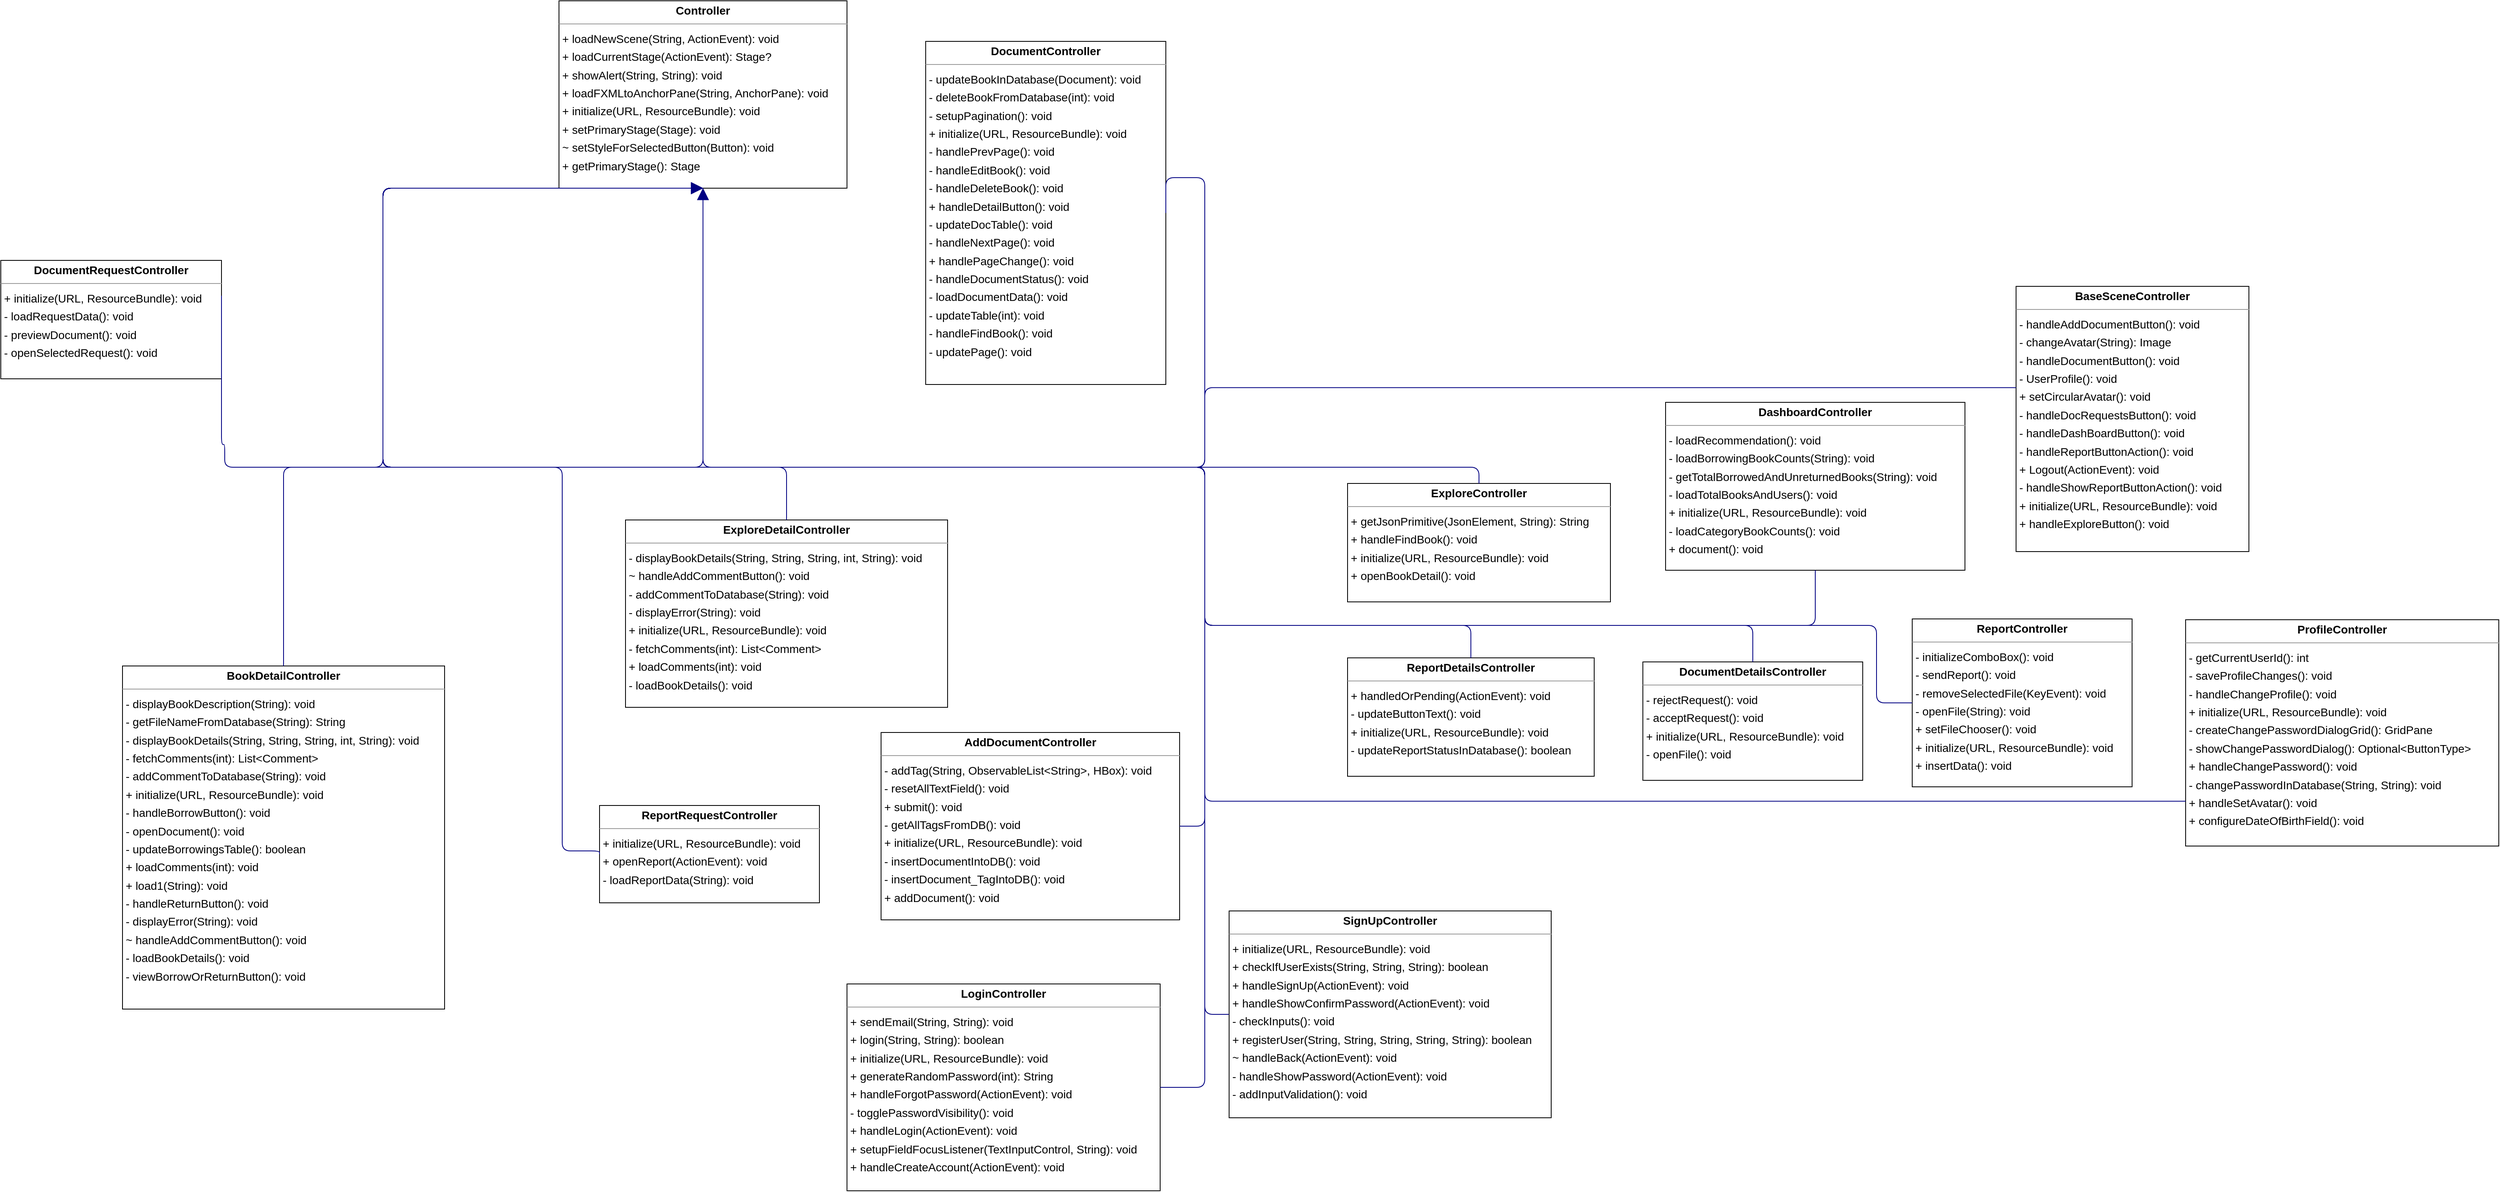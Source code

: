 <mxfile version="25.0.1">
  <diagram name="Trang-1" id="4pq7uXLQaYeb_D_mPRUE">
    <mxGraphModel dx="2415" dy="2085" grid="1" gridSize="10" guides="1" tooltips="1" connect="1" arrows="1" fold="1" page="1" pageScale="1" pageWidth="827" pageHeight="1169" math="0" shadow="0">
      <root>
        <mxCell id="0" />
        <mxCell id="1" parent="0" />
        <mxCell id="P31gPx8tbJ69Tu1oSB_v-1" value="&lt;p style=&quot;margin:0px;margin-top:4px;text-align:center;&quot;&gt;&lt;b&gt;AddDocumentController&lt;/b&gt;&lt;/p&gt;&lt;hr size=&quot;1&quot;/&gt;&lt;p style=&quot;margin:0 0 0 4px;line-height:1.6;&quot;&gt;- addTag(String, ObservableList&amp;lt;String&amp;gt;, HBox): void&lt;br/&gt;- resetAllTextField(): void&lt;br/&gt;+ submit(): void&lt;br/&gt;- getAllTagsFromDB(): void&lt;br/&gt;+ initialize(URL, ResourceBundle): void&lt;br/&gt;- insertDocumentIntoDB(): void&lt;br/&gt;- insertDocument_TagIntoDB(): void&lt;br/&gt;+ addDocument(): void&lt;/p&gt;" style="verticalAlign=top;align=left;overflow=fill;fontSize=14;fontFamily=Helvetica;html=1;rounded=0;shadow=0;comic=0;labelBackgroundColor=none;strokeWidth=1;" vertex="1" parent="1">
          <mxGeometry x="1015" y="882" width="368" height="231" as="geometry" />
        </mxCell>
        <mxCell id="P31gPx8tbJ69Tu1oSB_v-2" value="&lt;p style=&quot;margin:0px;margin-top:4px;text-align:center;&quot;&gt;&lt;b&gt;BaseSceneController&lt;/b&gt;&lt;/p&gt;&lt;hr size=&quot;1&quot;/&gt;&lt;p style=&quot;margin:0 0 0 4px;line-height:1.6;&quot;&gt;- handleAddDocumentButton(): void&lt;br/&gt;- changeAvatar(String): Image&lt;br/&gt;- handleDocumentButton(): void&lt;br/&gt;- UserProfile(): void&lt;br/&gt;+ setCircularAvatar(): void&lt;br/&gt;- handleDocRequestsButton(): void&lt;br/&gt;- handleDashBoardButton(): void&lt;br/&gt;- handleReportButtonAction(): void&lt;br/&gt;+ Logout(ActionEvent): void&lt;br/&gt;- handleShowReportButtonAction(): void&lt;br/&gt;+ initialize(URL, ResourceBundle): void&lt;br/&gt;+ handleExploreButton(): void&lt;/p&gt;" style="verticalAlign=top;align=left;overflow=fill;fontSize=14;fontFamily=Helvetica;html=1;rounded=0;shadow=0;comic=0;labelBackgroundColor=none;strokeWidth=1;" vertex="1" parent="1">
          <mxGeometry x="2414" y="332" width="287" height="327" as="geometry" />
        </mxCell>
        <mxCell id="P31gPx8tbJ69Tu1oSB_v-3" value="&lt;p style=&quot;margin:0px;margin-top:4px;text-align:center;&quot;&gt;&lt;b&gt;BookDetailController&lt;/b&gt;&lt;/p&gt;&lt;hr size=&quot;1&quot;/&gt;&lt;p style=&quot;margin:0 0 0 4px;line-height:1.6;&quot;&gt;- displayBookDescription(String): void&lt;br/&gt;- getFileNameFromDatabase(String): String&lt;br/&gt;- displayBookDetails(String, String, String, int, String): void&lt;br/&gt;- fetchComments(int): List&amp;lt;Comment&amp;gt;&lt;br/&gt;- addCommentToDatabase(String): void&lt;br/&gt;+ initialize(URL, ResourceBundle): void&lt;br/&gt;- handleBorrowButton(): void&lt;br/&gt;- openDocument(): void&lt;br/&gt;- updateBorrowingsTable(): boolean&lt;br/&gt;+ loadComments(int): void&lt;br/&gt;+ load1(String): void&lt;br/&gt;- handleReturnButton(): void&lt;br/&gt;- displayError(String): void&lt;br/&gt;~ handleAddCommentButton(): void&lt;br/&gt;- loadBookDetails(): void&lt;br/&gt;- viewBorrowOrReturnButton(): void&lt;/p&gt;" style="verticalAlign=top;align=left;overflow=fill;fontSize=14;fontFamily=Helvetica;html=1;rounded=0;shadow=0;comic=0;labelBackgroundColor=none;strokeWidth=1;" vertex="1" parent="1">
          <mxGeometry x="80" y="800" width="397" height="423" as="geometry" />
        </mxCell>
        <mxCell id="P31gPx8tbJ69Tu1oSB_v-4" value="&lt;p style=&quot;margin:0px;margin-top:4px;text-align:center;&quot;&gt;&lt;b&gt;Controller&lt;/b&gt;&lt;/p&gt;&lt;hr size=&quot;1&quot;/&gt;&lt;p style=&quot;margin:0 0 0 4px;line-height:1.6;&quot;&gt;+ loadNewScene(String, ActionEvent): void&lt;br/&gt;+ loadCurrentStage(ActionEvent): Stage?&lt;br/&gt;+ showAlert(String, String): void&lt;br/&gt;+ loadFXMLtoAnchorPane(String, AnchorPane): void&lt;br/&gt;+ initialize(URL, ResourceBundle): void&lt;br/&gt;+ setPrimaryStage(Stage): void&lt;br/&gt;~ setStyleForSelectedButton(Button): void&lt;br/&gt;+ getPrimaryStage(): Stage&lt;/p&gt;" style="verticalAlign=top;align=left;overflow=fill;fontSize=14;fontFamily=Helvetica;html=1;rounded=0;shadow=0;comic=0;labelBackgroundColor=none;strokeWidth=1;" vertex="1" parent="1">
          <mxGeometry x="618" y="-20" width="355" height="231" as="geometry" />
        </mxCell>
        <mxCell id="P31gPx8tbJ69Tu1oSB_v-5" value="&lt;p style=&quot;margin:0px;margin-top:4px;text-align:center;&quot;&gt;&lt;b&gt;DashboardController&lt;/b&gt;&lt;/p&gt;&lt;hr size=&quot;1&quot;/&gt;&lt;p style=&quot;margin:0 0 0 4px;line-height:1.6;&quot;&gt;- loadRecommendation(): void&lt;br/&gt;- loadBorrowingBookCounts(String): void&lt;br/&gt;- getTotalBorrowedAndUnreturnedBooks(String): void&lt;br/&gt;- loadTotalBooksAndUsers(): void&lt;br/&gt;+ initialize(URL, ResourceBundle): void&lt;br/&gt;- loadCategoryBookCounts(): void&lt;br/&gt;+ document(): void&lt;/p&gt;" style="verticalAlign=top;align=left;overflow=fill;fontSize=14;fontFamily=Helvetica;html=1;rounded=0;shadow=0;comic=0;labelBackgroundColor=none;strokeWidth=1;" vertex="1" parent="1">
          <mxGeometry x="1982" y="475" width="369" height="207" as="geometry" />
        </mxCell>
        <mxCell id="P31gPx8tbJ69Tu1oSB_v-6" value="&lt;p style=&quot;margin:0px;margin-top:4px;text-align:center;&quot;&gt;&lt;b&gt;DocumentController&lt;/b&gt;&lt;/p&gt;&lt;hr size=&quot;1&quot;/&gt;&lt;p style=&quot;margin:0 0 0 4px;line-height:1.6;&quot;&gt;- updateBookInDatabase(Document): void&lt;br/&gt;- deleteBookFromDatabase(int): void&lt;br/&gt;- setupPagination(): void&lt;br/&gt;+ initialize(URL, ResourceBundle): void&lt;br/&gt;- handlePrevPage(): void&lt;br/&gt;- handleEditBook(): void&lt;br/&gt;- handleDeleteBook(): void&lt;br/&gt;+ handleDetailButton(): void&lt;br/&gt;- updateDocTable(): void&lt;br/&gt;- handleNextPage(): void&lt;br/&gt;+ handlePageChange(): void&lt;br/&gt;- handleDocumentStatus(): void&lt;br/&gt;- loadDocumentData(): void&lt;br/&gt;- updateTable(int): void&lt;br/&gt;- handleFindBook(): void&lt;br/&gt;- updatePage(): void&lt;/p&gt;" style="verticalAlign=top;align=left;overflow=fill;fontSize=14;fontFamily=Helvetica;html=1;rounded=0;shadow=0;comic=0;labelBackgroundColor=none;strokeWidth=1;" vertex="1" parent="1">
          <mxGeometry x="1070" y="30" width="296" height="423" as="geometry" />
        </mxCell>
        <mxCell id="P31gPx8tbJ69Tu1oSB_v-7" value="&lt;p style=&quot;margin:0px;margin-top:4px;text-align:center;&quot;&gt;&lt;b&gt;DocumentDetailsController&lt;/b&gt;&lt;/p&gt;&lt;hr size=&quot;1&quot;/&gt;&lt;p style=&quot;margin:0 0 0 4px;line-height:1.6;&quot;&gt;- rejectRequest(): void&lt;br/&gt;- acceptRequest(): void&lt;br/&gt;+ initialize(URL, ResourceBundle): void&lt;br/&gt;- openFile(): void&lt;/p&gt;" style="verticalAlign=top;align=left;overflow=fill;fontSize=14;fontFamily=Helvetica;html=1;rounded=0;shadow=0;comic=0;labelBackgroundColor=none;strokeWidth=1;" vertex="1" parent="1">
          <mxGeometry x="1954" y="795" width="271" height="146" as="geometry" />
        </mxCell>
        <mxCell id="P31gPx8tbJ69Tu1oSB_v-8" value="&lt;p style=&quot;margin:0px;margin-top:4px;text-align:center;&quot;&gt;&lt;b&gt;DocumentRequestController&lt;/b&gt;&lt;/p&gt;&lt;hr size=&quot;1&quot;/&gt;&lt;p style=&quot;margin:0 0 0 4px;line-height:1.6;&quot;&gt;+ initialize(URL, ResourceBundle): void&lt;br/&gt;- loadRequestData(): void&lt;br/&gt;- previewDocument(): void&lt;br/&gt;- openSelectedRequest(): void&lt;/p&gt;" style="verticalAlign=top;align=left;overflow=fill;fontSize=14;fontFamily=Helvetica;html=1;rounded=0;shadow=0;comic=0;labelBackgroundColor=none;strokeWidth=1;" vertex="1" parent="1">
          <mxGeometry x="-70" y="300" width="272" height="146" as="geometry" />
        </mxCell>
        <mxCell id="P31gPx8tbJ69Tu1oSB_v-9" value="&lt;p style=&quot;margin:0px;margin-top:4px;text-align:center;&quot;&gt;&lt;b&gt;ExploreController&lt;/b&gt;&lt;/p&gt;&lt;hr size=&quot;1&quot;/&gt;&lt;p style=&quot;margin:0 0 0 4px;line-height:1.6;&quot;&gt;+ getJsonPrimitive(JsonElement, String): String&lt;br/&gt;+ handleFindBook(): void&lt;br/&gt;+ initialize(URL, ResourceBundle): void&lt;br/&gt;+ openBookDetail(): void&lt;/p&gt;" style="verticalAlign=top;align=left;overflow=fill;fontSize=14;fontFamily=Helvetica;html=1;rounded=0;shadow=0;comic=0;labelBackgroundColor=none;strokeWidth=1;" vertex="1" parent="1">
          <mxGeometry x="1590" y="575" width="324" height="146" as="geometry" />
        </mxCell>
        <mxCell id="P31gPx8tbJ69Tu1oSB_v-10" value="&lt;p style=&quot;margin:0px;margin-top:4px;text-align:center;&quot;&gt;&lt;b&gt;ExploreDetailController&lt;/b&gt;&lt;/p&gt;&lt;hr size=&quot;1&quot;/&gt;&lt;p style=&quot;margin:0 0 0 4px;line-height:1.6;&quot;&gt;- displayBookDetails(String, String, String, int, String): void&lt;br/&gt;~ handleAddCommentButton(): void&lt;br/&gt;- addCommentToDatabase(String): void&lt;br/&gt;- displayError(String): void&lt;br/&gt;+ initialize(URL, ResourceBundle): void&lt;br/&gt;- fetchComments(int): List&amp;lt;Comment&amp;gt;&lt;br/&gt;+ loadComments(int): void&lt;br/&gt;- loadBookDetails(): void&lt;/p&gt;" style="verticalAlign=top;align=left;overflow=fill;fontSize=14;fontFamily=Helvetica;html=1;rounded=0;shadow=0;comic=0;labelBackgroundColor=none;strokeWidth=1;" vertex="1" parent="1">
          <mxGeometry x="700" y="620" width="397" height="231" as="geometry" />
        </mxCell>
        <mxCell id="P31gPx8tbJ69Tu1oSB_v-11" value="&lt;p style=&quot;margin:0px;margin-top:4px;text-align:center;&quot;&gt;&lt;b&gt;LoginController&lt;/b&gt;&lt;/p&gt;&lt;hr size=&quot;1&quot;/&gt;&lt;p style=&quot;margin:0 0 0 4px;line-height:1.6;&quot;&gt;+ sendEmail(String, String): void&lt;br/&gt;+ login(String, String): boolean&lt;br/&gt;+ initialize(URL, ResourceBundle): void&lt;br/&gt;+ generateRandomPassword(int): String&lt;br/&gt;+ handleForgotPassword(ActionEvent): void&lt;br/&gt;- togglePasswordVisibility(): void&lt;br/&gt;+ handleLogin(ActionEvent): void&lt;br/&gt;+ setupFieldFocusListener(TextInputControl, String): void&lt;br/&gt;+ handleCreateAccount(ActionEvent): void&lt;/p&gt;" style="verticalAlign=top;align=left;overflow=fill;fontSize=14;fontFamily=Helvetica;html=1;rounded=0;shadow=0;comic=0;labelBackgroundColor=none;strokeWidth=1;" vertex="1" parent="1">
          <mxGeometry x="973" y="1192" width="386" height="255" as="geometry" />
        </mxCell>
        <mxCell id="P31gPx8tbJ69Tu1oSB_v-12" value="&lt;p style=&quot;margin:0px;margin-top:4px;text-align:center;&quot;&gt;&lt;b&gt;ProfileController&lt;/b&gt;&lt;/p&gt;&lt;hr size=&quot;1&quot;/&gt;&lt;p style=&quot;margin:0 0 0 4px;line-height:1.6;&quot;&gt;- getCurrentUserId(): int&lt;br/&gt;- saveProfileChanges(): void&lt;br/&gt;- handleChangeProfile(): void&lt;br/&gt;+ initialize(URL, ResourceBundle): void&lt;br/&gt;- createChangePasswordDialogGrid(): GridPane&lt;br/&gt;- showChangePasswordDialog(): Optional&amp;lt;ButtonType&amp;gt;&lt;br/&gt;+ handleChangePassword(): void&lt;br/&gt;- changePasswordInDatabase(String, String): void&lt;br/&gt;+ handleSetAvatar(): void&lt;br/&gt;+ configureDateOfBirthField(): void&lt;/p&gt;" style="verticalAlign=top;align=left;overflow=fill;fontSize=14;fontFamily=Helvetica;html=1;rounded=0;shadow=0;comic=0;labelBackgroundColor=none;strokeWidth=1;" vertex="1" parent="1">
          <mxGeometry x="2623" y="743" width="386" height="279" as="geometry" />
        </mxCell>
        <mxCell id="P31gPx8tbJ69Tu1oSB_v-13" value="&lt;p style=&quot;margin:0px;margin-top:4px;text-align:center;&quot;&gt;&lt;b&gt;ReportController&lt;/b&gt;&lt;/p&gt;&lt;hr size=&quot;1&quot;/&gt;&lt;p style=&quot;margin:0 0 0 4px;line-height:1.6;&quot;&gt;- initializeComboBox(): void&lt;br/&gt;- sendReport(): void&lt;br/&gt;- removeSelectedFile(KeyEvent): void&lt;br/&gt;- openFile(String): void&lt;br/&gt;+ setFileChooser(): void&lt;br/&gt;+ initialize(URL, ResourceBundle): void&lt;br/&gt;+ insertData(): void&lt;/p&gt;" style="verticalAlign=top;align=left;overflow=fill;fontSize=14;fontFamily=Helvetica;html=1;rounded=0;shadow=0;comic=0;labelBackgroundColor=none;strokeWidth=1;" vertex="1" parent="1">
          <mxGeometry x="2286" y="742" width="271" height="207" as="geometry" />
        </mxCell>
        <mxCell id="P31gPx8tbJ69Tu1oSB_v-14" value="&lt;p style=&quot;margin:0px;margin-top:4px;text-align:center;&quot;&gt;&lt;b&gt;ReportDetailsController&lt;/b&gt;&lt;/p&gt;&lt;hr size=&quot;1&quot;/&gt;&lt;p style=&quot;margin:0 0 0 4px;line-height:1.6;&quot;&gt;+ handledOrPending(ActionEvent): void&lt;br/&gt;- updateButtonText(): void&lt;br/&gt;+ initialize(URL, ResourceBundle): void&lt;br/&gt;- updateReportStatusInDatabase(): boolean&lt;/p&gt;" style="verticalAlign=top;align=left;overflow=fill;fontSize=14;fontFamily=Helvetica;html=1;rounded=0;shadow=0;comic=0;labelBackgroundColor=none;strokeWidth=1;" vertex="1" parent="1">
          <mxGeometry x="1590" y="790" width="304" height="146" as="geometry" />
        </mxCell>
        <mxCell id="P31gPx8tbJ69Tu1oSB_v-15" value="&lt;p style=&quot;margin:0px;margin-top:4px;text-align:center;&quot;&gt;&lt;b&gt;ReportRequestController&lt;/b&gt;&lt;/p&gt;&lt;hr size=&quot;1&quot;/&gt;&lt;p style=&quot;margin:0 0 0 4px;line-height:1.6;&quot;&gt;+ initialize(URL, ResourceBundle): void&lt;br/&gt;+ openReport(ActionEvent): void&lt;br/&gt;- loadReportData(String): void&lt;/p&gt;" style="verticalAlign=top;align=left;overflow=fill;fontSize=14;fontFamily=Helvetica;html=1;rounded=0;shadow=0;comic=0;labelBackgroundColor=none;strokeWidth=1;" vertex="1" parent="1">
          <mxGeometry x="668" y="972" width="271" height="120" as="geometry" />
        </mxCell>
        <mxCell id="P31gPx8tbJ69Tu1oSB_v-16" value="&lt;p style=&quot;margin:0px;margin-top:4px;text-align:center;&quot;&gt;&lt;b&gt;SignUpController&lt;/b&gt;&lt;/p&gt;&lt;hr size=&quot;1&quot;/&gt;&lt;p style=&quot;margin:0 0 0 4px;line-height:1.6;&quot;&gt;+ initialize(URL, ResourceBundle): void&lt;br/&gt;+ checkIfUserExists(String, String, String): boolean&lt;br/&gt;+ handleSignUp(ActionEvent): void&lt;br/&gt;+ handleShowConfirmPassword(ActionEvent): void&lt;br/&gt;- checkInputs(): void&lt;br/&gt;+ registerUser(String, String, String, String, String): boolean&lt;br/&gt;~ handleBack(ActionEvent): void&lt;br/&gt;- handleShowPassword(ActionEvent): void&lt;br/&gt;- addInputValidation(): void&lt;/p&gt;" style="verticalAlign=top;align=left;overflow=fill;fontSize=14;fontFamily=Helvetica;html=1;rounded=0;shadow=0;comic=0;labelBackgroundColor=none;strokeWidth=1;" vertex="1" parent="1">
          <mxGeometry x="1444" y="1102" width="397" height="255" as="geometry" />
        </mxCell>
        <mxCell id="P31gPx8tbJ69Tu1oSB_v-17" value="" style="html=1;rounded=1;edgeStyle=orthogonalEdgeStyle;dashed=0;startArrow=none;endArrow=block;endSize=12;strokeColor=#000082;exitX=1.000;exitY=0.500;exitDx=0;exitDy=0;entryX=0.500;entryY=1.000;entryDx=0;entryDy=0;" edge="1" parent="1" source="P31gPx8tbJ69Tu1oSB_v-1" target="P31gPx8tbJ69Tu1oSB_v-4">
          <mxGeometry width="50" height="50" relative="1" as="geometry">
            <Array as="points">
              <mxPoint x="1414" y="997" />
              <mxPoint x="1414" y="555" />
              <mxPoint x="401" y="555" />
            </Array>
          </mxGeometry>
        </mxCell>
        <mxCell id="P31gPx8tbJ69Tu1oSB_v-18" value="" style="html=1;rounded=1;edgeStyle=orthogonalEdgeStyle;dashed=0;startArrow=none;endArrow=block;endSize=12;strokeColor=#000082;exitX=0.000;exitY=0.382;exitDx=0;exitDy=0;entryX=0.500;entryY=1.000;entryDx=0;entryDy=0;" edge="1" parent="1" source="P31gPx8tbJ69Tu1oSB_v-2" target="P31gPx8tbJ69Tu1oSB_v-4">
          <mxGeometry width="50" height="50" relative="1" as="geometry">
            <Array as="points">
              <mxPoint x="1414" y="457" />
              <mxPoint x="1414" y="555" />
              <mxPoint x="401" y="555" />
            </Array>
          </mxGeometry>
        </mxCell>
        <mxCell id="P31gPx8tbJ69Tu1oSB_v-19" value="" style="html=1;rounded=1;edgeStyle=orthogonalEdgeStyle;dashed=0;startArrow=none;endArrow=block;endSize=12;strokeColor=#000082;exitX=0.500;exitY=0.000;exitDx=0;exitDy=0;entryX=0.500;entryY=1.000;entryDx=0;entryDy=0;" edge="1" parent="1" source="P31gPx8tbJ69Tu1oSB_v-3" target="P31gPx8tbJ69Tu1oSB_v-4">
          <mxGeometry width="50" height="50" relative="1" as="geometry">
            <Array as="points">
              <mxPoint x="373" y="555" />
              <mxPoint x="401" y="555" />
            </Array>
          </mxGeometry>
        </mxCell>
        <mxCell id="P31gPx8tbJ69Tu1oSB_v-20" value="" style="html=1;rounded=1;edgeStyle=orthogonalEdgeStyle;dashed=0;startArrow=none;endArrow=block;endSize=12;strokeColor=#000082;exitX=0.500;exitY=1.000;exitDx=0;exitDy=0;entryX=0.500;entryY=1.000;entryDx=0;entryDy=0;" edge="1" parent="1" source="P31gPx8tbJ69Tu1oSB_v-5" target="P31gPx8tbJ69Tu1oSB_v-4">
          <mxGeometry width="50" height="50" relative="1" as="geometry">
            <Array as="points">
              <mxPoint x="2166" y="750" />
              <mxPoint x="1414" y="750" />
              <mxPoint x="1414" y="555" />
              <mxPoint x="401" y="555" />
            </Array>
          </mxGeometry>
        </mxCell>
        <mxCell id="P31gPx8tbJ69Tu1oSB_v-21" value="" style="html=1;rounded=1;edgeStyle=orthogonalEdgeStyle;dashed=0;startArrow=none;endArrow=block;endSize=12;strokeColor=#000082;exitX=1.000;exitY=0.500;exitDx=0;exitDy=0;entryX=0.500;entryY=1.000;entryDx=0;entryDy=0;" edge="1" parent="1" source="P31gPx8tbJ69Tu1oSB_v-6" target="P31gPx8tbJ69Tu1oSB_v-4">
          <mxGeometry width="50" height="50" relative="1" as="geometry">
            <Array as="points">
              <mxPoint x="1414" y="198" />
              <mxPoint x="1414" y="555" />
              <mxPoint x="401" y="555" />
            </Array>
          </mxGeometry>
        </mxCell>
        <mxCell id="P31gPx8tbJ69Tu1oSB_v-22" value="" style="html=1;rounded=1;edgeStyle=orthogonalEdgeStyle;dashed=0;startArrow=none;endArrow=block;endSize=12;strokeColor=#000082;exitX=0.500;exitY=0.000;exitDx=0;exitDy=0;entryX=0.500;entryY=1.000;entryDx=0;entryDy=0;" edge="1" parent="1" source="P31gPx8tbJ69Tu1oSB_v-7" target="P31gPx8tbJ69Tu1oSB_v-4">
          <mxGeometry width="50" height="50" relative="1" as="geometry">
            <Array as="points">
              <mxPoint x="2089" y="750" />
              <mxPoint x="1414" y="750" />
              <mxPoint x="1414" y="555" />
              <mxPoint x="401" y="555" />
            </Array>
          </mxGeometry>
        </mxCell>
        <mxCell id="P31gPx8tbJ69Tu1oSB_v-23" value="" style="html=1;rounded=1;edgeStyle=orthogonalEdgeStyle;dashed=0;startArrow=none;endArrow=block;endSize=12;strokeColor=#000082;exitX=1.000;exitY=0.298;exitDx=0;exitDy=0;entryX=0.500;entryY=1.000;entryDx=0;entryDy=0;" edge="1" parent="1" source="P31gPx8tbJ69Tu1oSB_v-8" target="P31gPx8tbJ69Tu1oSB_v-4">
          <mxGeometry width="50" height="50" relative="1" as="geometry">
            <Array as="points">
              <mxPoint x="206" y="527" />
              <mxPoint x="206" y="555" />
              <mxPoint x="401" y="555" />
            </Array>
          </mxGeometry>
        </mxCell>
        <mxCell id="P31gPx8tbJ69Tu1oSB_v-24" value="" style="html=1;rounded=1;edgeStyle=orthogonalEdgeStyle;dashed=0;startArrow=none;endArrow=block;endSize=12;strokeColor=#000082;exitX=0.500;exitY=0.000;exitDx=0;exitDy=0;entryX=0.500;entryY=1.000;entryDx=0;entryDy=0;" edge="1" parent="1" source="P31gPx8tbJ69Tu1oSB_v-9" target="P31gPx8tbJ69Tu1oSB_v-4">
          <mxGeometry width="50" height="50" relative="1" as="geometry">
            <Array as="points">
              <mxPoint x="1752" y="555" />
              <mxPoint x="401" y="555" />
            </Array>
          </mxGeometry>
        </mxCell>
        <mxCell id="P31gPx8tbJ69Tu1oSB_v-25" value="" style="html=1;rounded=1;edgeStyle=orthogonalEdgeStyle;dashed=0;startArrow=none;endArrow=block;endSize=12;strokeColor=#000082;exitX=0.500;exitY=0.000;exitDx=0;exitDy=0;entryX=0.500;entryY=1.000;entryDx=0;entryDy=0;" edge="1" parent="1" source="P31gPx8tbJ69Tu1oSB_v-10" target="P31gPx8tbJ69Tu1oSB_v-4">
          <mxGeometry width="50" height="50" relative="1" as="geometry">
            <Array as="points">
              <mxPoint x="838" y="555" />
              <mxPoint x="401" y="555" />
            </Array>
          </mxGeometry>
        </mxCell>
        <mxCell id="P31gPx8tbJ69Tu1oSB_v-26" value="" style="html=1;rounded=1;edgeStyle=orthogonalEdgeStyle;dashed=0;startArrow=none;endArrow=block;endSize=12;strokeColor=#000082;exitX=1.000;exitY=0.500;exitDx=0;exitDy=0;entryX=0.500;entryY=1.000;entryDx=0;entryDy=0;" edge="1" parent="1" source="P31gPx8tbJ69Tu1oSB_v-11" target="P31gPx8tbJ69Tu1oSB_v-4">
          <mxGeometry width="50" height="50" relative="1" as="geometry">
            <Array as="points">
              <mxPoint x="1414" y="1320" />
              <mxPoint x="1414" y="555" />
              <mxPoint x="401" y="555" />
            </Array>
          </mxGeometry>
        </mxCell>
        <mxCell id="P31gPx8tbJ69Tu1oSB_v-27" value="" style="html=1;rounded=1;edgeStyle=orthogonalEdgeStyle;dashed=0;startArrow=none;endArrow=block;endSize=12;strokeColor=#000082;exitX=0.000;exitY=0.802;exitDx=0;exitDy=0;entryX=0.500;entryY=1.000;entryDx=0;entryDy=0;" edge="1" parent="1" source="P31gPx8tbJ69Tu1oSB_v-12" target="P31gPx8tbJ69Tu1oSB_v-4">
          <mxGeometry width="50" height="50" relative="1" as="geometry">
            <Array as="points">
              <mxPoint x="1414" y="967" />
              <mxPoint x="1414" y="555" />
              <mxPoint x="401" y="555" />
            </Array>
          </mxGeometry>
        </mxCell>
        <mxCell id="P31gPx8tbJ69Tu1oSB_v-28" value="" style="html=1;rounded=1;edgeStyle=orthogonalEdgeStyle;dashed=0;startArrow=none;endArrow=block;endSize=12;strokeColor=#000082;exitX=0.000;exitY=0.500;exitDx=0;exitDy=0;entryX=0.500;entryY=1.000;entryDx=0;entryDy=0;" edge="1" parent="1" source="P31gPx8tbJ69Tu1oSB_v-13" target="P31gPx8tbJ69Tu1oSB_v-4">
          <mxGeometry width="50" height="50" relative="1" as="geometry">
            <Array as="points">
              <mxPoint x="2242" y="846" />
              <mxPoint x="2242" y="750" />
              <mxPoint x="1414" y="750" />
              <mxPoint x="1414" y="555" />
              <mxPoint x="401" y="555" />
            </Array>
          </mxGeometry>
        </mxCell>
        <mxCell id="P31gPx8tbJ69Tu1oSB_v-29" value="" style="html=1;rounded=1;edgeStyle=orthogonalEdgeStyle;dashed=0;startArrow=none;endArrow=block;endSize=12;strokeColor=#000082;exitX=0.500;exitY=0.000;exitDx=0;exitDy=0;entryX=0.500;entryY=1.000;entryDx=0;entryDy=0;" edge="1" parent="1" source="P31gPx8tbJ69Tu1oSB_v-14" target="P31gPx8tbJ69Tu1oSB_v-4">
          <mxGeometry width="50" height="50" relative="1" as="geometry">
            <Array as="points">
              <mxPoint x="1742" y="750" />
              <mxPoint x="1414" y="750" />
              <mxPoint x="1414" y="555" />
              <mxPoint x="401" y="555" />
            </Array>
          </mxGeometry>
        </mxCell>
        <mxCell id="P31gPx8tbJ69Tu1oSB_v-30" value="" style="html=1;rounded=1;edgeStyle=orthogonalEdgeStyle;dashed=0;startArrow=none;endArrow=block;endSize=12;strokeColor=#000082;exitX=0.000;exitY=0.500;exitDx=0;exitDy=0;entryX=0.500;entryY=1.000;entryDx=0;entryDy=0;" edge="1" parent="1" source="P31gPx8tbJ69Tu1oSB_v-15" target="P31gPx8tbJ69Tu1oSB_v-4">
          <mxGeometry width="50" height="50" relative="1" as="geometry">
            <Array as="points">
              <mxPoint x="622" y="1028" />
              <mxPoint x="622" y="555" />
              <mxPoint x="401" y="555" />
            </Array>
          </mxGeometry>
        </mxCell>
        <mxCell id="P31gPx8tbJ69Tu1oSB_v-31" value="" style="html=1;rounded=1;edgeStyle=orthogonalEdgeStyle;dashed=0;startArrow=none;endArrow=block;endSize=12;strokeColor=#000082;exitX=0.000;exitY=0.500;exitDx=0;exitDy=0;entryX=0.500;entryY=1.000;entryDx=0;entryDy=0;" edge="1" parent="1" source="P31gPx8tbJ69Tu1oSB_v-16" target="P31gPx8tbJ69Tu1oSB_v-4">
          <mxGeometry width="50" height="50" relative="1" as="geometry">
            <Array as="points">
              <mxPoint x="1414" y="1229" />
              <mxPoint x="1414" y="555" />
              <mxPoint x="401" y="555" />
            </Array>
          </mxGeometry>
        </mxCell>
      </root>
    </mxGraphModel>
  </diagram>
</mxfile>
